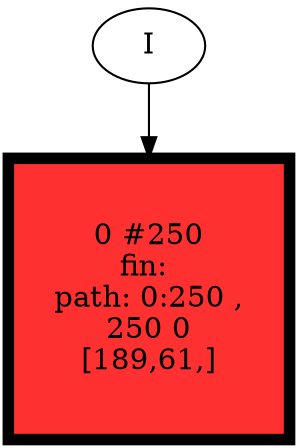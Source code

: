 // produced with flexfringe // 
digraph DFA {
	0 [label="root" shape=box];
		I -> 0;
	0 [ label="0 #250
fin: 
 path: 0:250 , 
250 0
[189,61,]" , style=filled, fillcolor="firebrick1", width=1.87571, height=1.87571, penwidth=5.52545];
}
